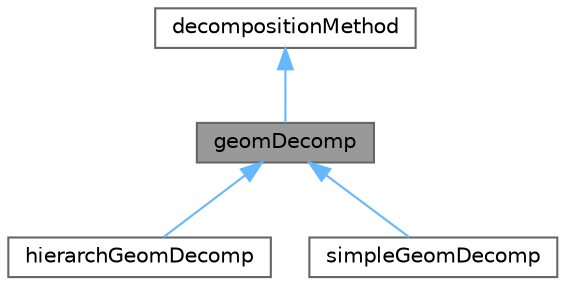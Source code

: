 digraph "geomDecomp"
{
 // LATEX_PDF_SIZE
  bgcolor="transparent";
  edge [fontname=Helvetica,fontsize=10,labelfontname=Helvetica,labelfontsize=10];
  node [fontname=Helvetica,fontsize=10,shape=box,height=0.2,width=0.4];
  Node1 [id="Node000001",label="geomDecomp",height=0.2,width=0.4,color="gray40", fillcolor="grey60", style="filled", fontcolor="black",tooltip="Base for geometrical domain decomposition methods."];
  Node2 -> Node1 [id="edge1_Node000001_Node000002",dir="back",color="steelblue1",style="solid",tooltip=" "];
  Node2 [id="Node000002",label="decompositionMethod",height=0.2,width=0.4,color="gray40", fillcolor="white", style="filled",URL="$classFoam_1_1decompositionMethod.html",tooltip="Abstract base class for domain decomposition."];
  Node1 -> Node3 [id="edge2_Node000001_Node000003",dir="back",color="steelblue1",style="solid",tooltip=" "];
  Node3 [id="Node000003",label="hierarchGeomDecomp",height=0.2,width=0.4,color="gray40", fillcolor="white", style="filled",URL="$classFoam_1_1hierarchGeomDecomp.html",tooltip="Does hierarchical decomposition of points, selectable as hierarchical."];
  Node1 -> Node4 [id="edge3_Node000001_Node000004",dir="back",color="steelblue1",style="solid",tooltip=" "];
  Node4 [id="Node000004",label="simpleGeomDecomp",height=0.2,width=0.4,color="gray40", fillcolor="white", style="filled",URL="$classFoam_1_1simpleGeomDecomp.html",tooltip="Simple geometric decomposition, selectable as simple."];
}
